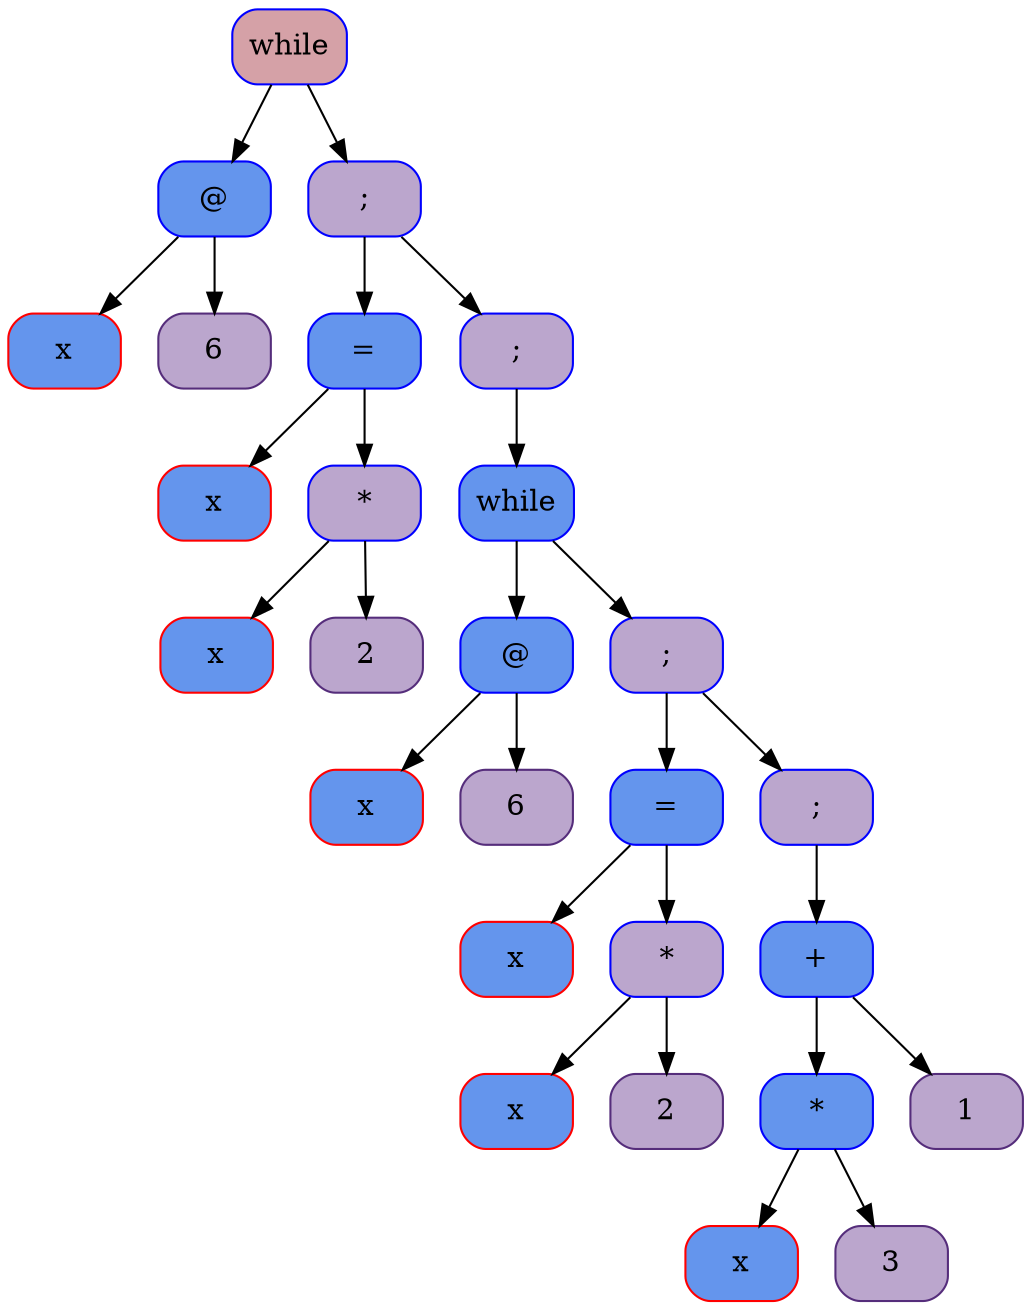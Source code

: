 digraph tree {
	node [shape=Mrecord, style=filled,                            fillcolor="#bba6cd", color="#552d7b"];
99328 [shape=record, style="filled,rounded", color=" #0000ff ",                          fillcolor="#d5a1a7", fontsize=14, label=" while "];
	99328 -> 99448;
99448 [shape=record, style="filled,rounded", color=" #0000ff ",                          fillcolor="#6495ed", fontsize=14, label=" @ "];
	99448 -> 99408;
99408 [shape=record, style="filled,rounded", color="#FF0000",                          fillcolor="#6495ed", fontsize=14, label=" x "];
	99448 -> 99488;
99488 [shape=record, style="filled,rounded", color="#552d7b",                          fillcolor="#bba6cd", fontsize=14, label=" 6 "];
	99328 -> 1552;
1552 [shape=record, style="filled,rounded", color=" #0000ff ",                          fillcolor="#bba6cd", fontsize=14, label=" ; "];
	1552 -> 99648;
99648 [shape=record, style="filled,rounded", color=" #0000ff ",                          fillcolor="#6495ed", fontsize=14, label=" = "];
	99648 -> 99608;
99608 [shape=record, style="filled,rounded", color="#FF0000",                          fillcolor="#6495ed", fontsize=14, label=" x "];
	99648 -> 99728;
99728 [shape=record, style="filled,rounded", color=" #0000ff ",                          fillcolor="#bba6cd", fontsize=14, label=" * "];
	99728 -> 99688;
99688 [shape=record, style="filled,rounded", color="#FF0000",                          fillcolor="#6495ed", fontsize=14, label=" x "];
	99728 -> 99768;
99768 [shape=record, style="filled,rounded", color="#552d7b",                          fillcolor="#bba6cd", fontsize=14, label=" 2 "];
	1552 -> 1616;
1616 [shape=record, style="filled,rounded", color=" #0000ff ",                          fillcolor="#bba6cd", fontsize=14, label=" ; "];
	1616 -> 99848;
99848 [shape=record, style="filled,rounded", color=" #0000ff ",                          fillcolor="#6495ed", fontsize=14, label=" while "];
	99848 -> 99968;
99968 [shape=record, style="filled,rounded", color=" #0000ff ",                          fillcolor="#6495ed", fontsize=14, label=" @ "];
	99968 -> 99928;
99928 [shape=record, style="filled,rounded", color="#FF0000",                          fillcolor="#6495ed", fontsize=14, label=" x "];
	99968 -> 100008;
100008 [shape=record, style="filled,rounded", color="#552d7b",                          fillcolor="#bba6cd", fontsize=14, label=" 6 "];
	99848 -> 1680;
1680 [shape=record, style="filled,rounded", color=" #0000ff ",                          fillcolor="#bba6cd", fontsize=14, label=" ; "];
	1680 -> 100168;
100168 [shape=record, style="filled,rounded", color=" #0000ff ",                          fillcolor="#6495ed", fontsize=14, label=" = "];
	100168 -> 100128;
100128 [shape=record, style="filled,rounded", color="#FF0000",                          fillcolor="#6495ed", fontsize=14, label=" x "];
	100168 -> 100248;
100248 [shape=record, style="filled,rounded", color=" #0000ff ",                          fillcolor="#bba6cd", fontsize=14, label=" * "];
	100248 -> 100208;
100208 [shape=record, style="filled,rounded", color="#FF0000",                          fillcolor="#6495ed", fontsize=14, label=" x "];
	100248 -> 100288;
100288 [shape=record, style="filled,rounded", color="#552d7b",                          fillcolor="#bba6cd", fontsize=14, label=" 2 "];
	1680 -> 1744;
1744 [shape=record, style="filled,rounded", color=" #0000ff ",                          fillcolor="#bba6cd", fontsize=14, label=" ; "];
	1744 -> 100488;
100488 [shape=record, style="filled,rounded", color=" #0000ff ",                          fillcolor="#6495ed", fontsize=14, label=" + "];
	100488 -> 100408;
100408 [shape=record, style="filled,rounded", color=" #0000ff ",                          fillcolor="#6495ed", fontsize=14, label=" * "];
	100408 -> 100368;
100368 [shape=record, style="filled,rounded", color="#FF0000",                          fillcolor="#6495ed", fontsize=14, label=" x "];
	100408 -> 100448;
100448 [shape=record, style="filled,rounded", color="#552d7b",                          fillcolor="#bba6cd", fontsize=14, label=" 3 "];
	100488 -> 100528;
100528 [shape=record, style="filled,rounded", color="#552d7b",                          fillcolor="#bba6cd", fontsize=14, label=" 1 "];
}
